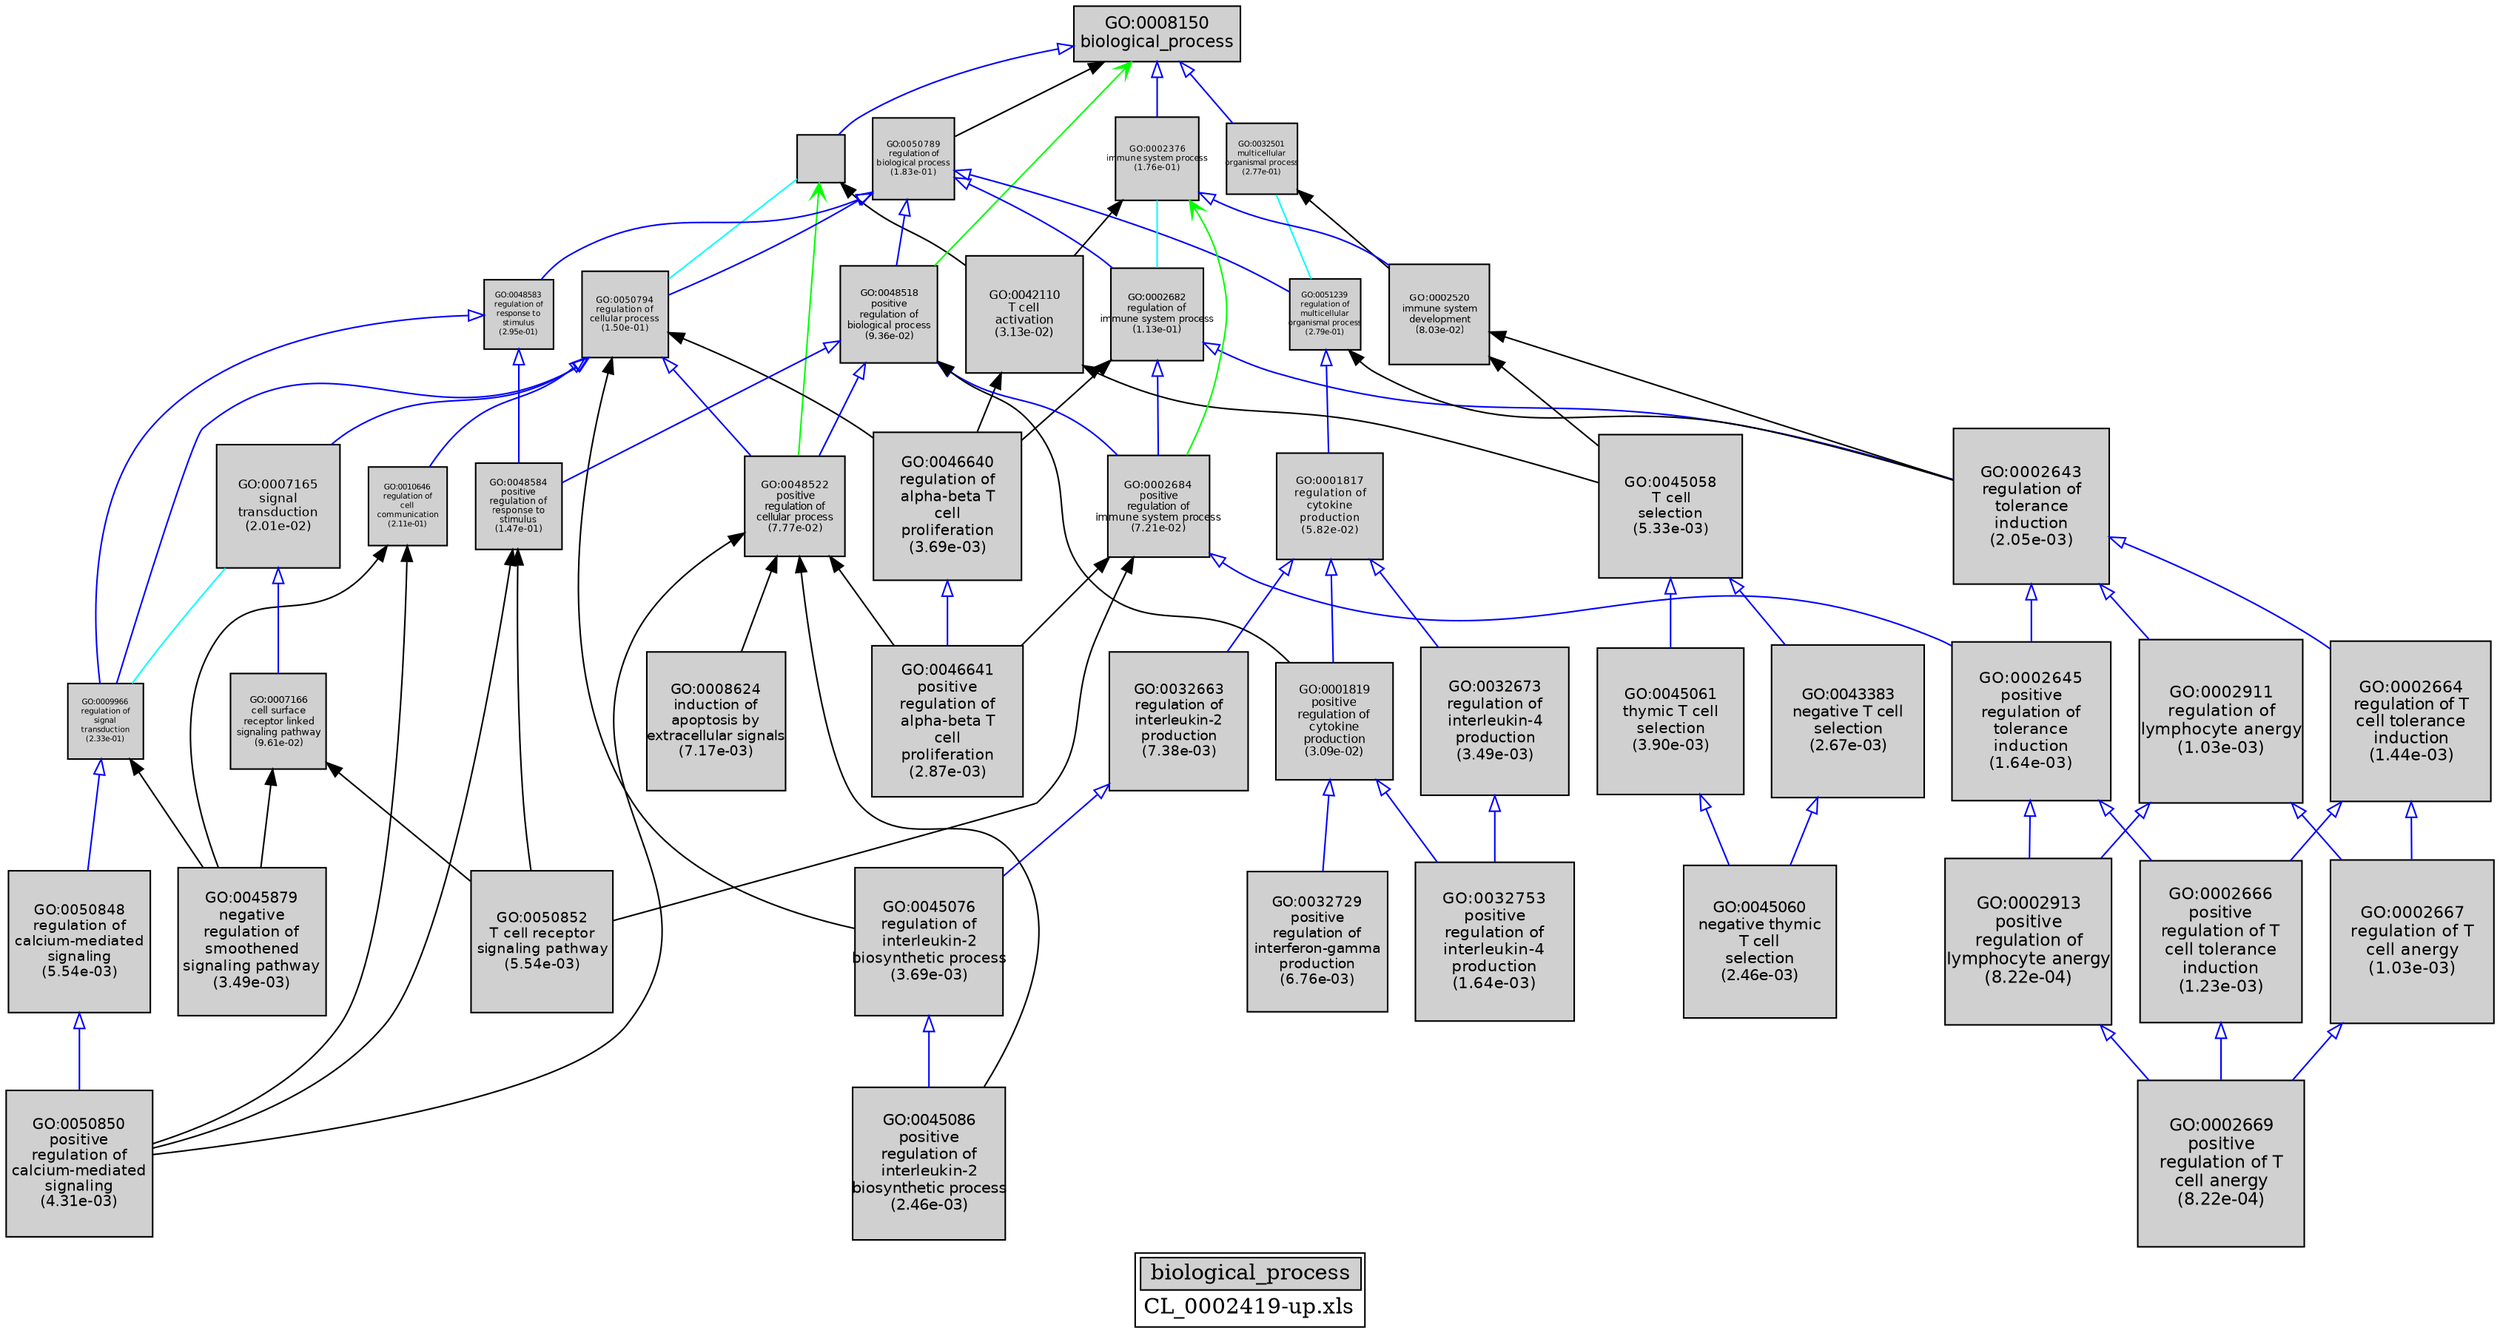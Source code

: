 digraph "biological_process" {
graph [ bgcolor = "#FFFFFF", label = <<TABLE COLOR="black" BGCOLOR="white"><TR><TD COLSPAN="2" BGCOLOR="#D0D0D0"><FONT COLOR="black">biological_process</FONT></TD></TR><TR><TD BORDER="0">CL_0002419-up.xls</TD></TR></TABLE>> ];
node [ fontname = "Helvetica" ];

subgraph "nodes" {

node [ style = "filled", fixedsize = "true", width = 1, shape = "box", fontsize = 9, fillcolor = "#D0D0D0", fontcolor = "black", color = "black" ];

"GO:0002682" [ URL = "#GO:0002682", label = <<TABLE BORDER="0"><TR><TD>GO:0002682<BR/>regulation of<BR/>immune system process<BR/>(1.13e-01)</TD></TR></TABLE>>, width = 0.83520094185, shape = "box", fontsize = 6.01344678132, height = 0.83520094185 ];
"GO:0046640" [ URL = "#GO:0046640", label = <<TABLE BORDER="0"><TR><TD>GO:0046640<BR/>regulation of<BR/>alpha-beta T<BR/>cell<BR/>proliferation<BR/>(3.69e-03)</TD></TR></TABLE>>, width = 1.33269165657, shape = "box", fontsize = 9.59537992732, height = 1.33269165657 ];
"GO:0002684" [ URL = "#GO:0002684", label = <<TABLE BORDER="0"><TR><TD>GO:0002684<BR/>positive<BR/>regulation of<BR/>immune system process<BR/>(7.21e-02)</TD></TR></TABLE>>, width = 0.91593088539, shape = "box", fontsize = 6.59470237481, height = 0.91593088539 ];
"GO:0009987" [ URL = "#GO:0009987", label = "", width = 0.428892569853, shape = "box", height = 0.428892569853 ];
"GO:0002664" [ URL = "#GO:0002664", label = <<TABLE BORDER="0"><TR><TD>GO:0002664<BR/>regulation of T<BR/>cell tolerance<BR/>induction<BR/>(1.44e-03)</TD></TR></TABLE>>, width = 1.44000626236, shape = "box", fontsize = 10.368045089, height = 1.44000626236 ];
"GO:0046641" [ URL = "#GO:0046641", label = <<TABLE BORDER="0"><TR><TD>GO:0046641<BR/>positive<BR/>regulation of<BR/>alpha-beta T<BR/>cell<BR/>proliferation<BR/>(2.87e-03)</TD></TR></TABLE>>, width = 1.36206462531, shape = "box", fontsize = 9.80686530226, height = 1.36206462531 ];
"GO:0001817" [ URL = "#GO:0001817", label = <<TABLE BORDER="0"><TR><TD>GO:0001817<BR/>regulation of<BR/>cytokine<BR/>production<BR/>(5.82e-02)</TD></TR></TABLE>>, width = 0.952181318928, shape = "box", fontsize = 6.85570549628, height = 0.952181318928 ];
"GO:0032753" [ URL = "#GO:0032753", label = <<TABLE BORDER="0"><TR><TD>GO:0032753<BR/>positive<BR/>regulation of<BR/>interleukin-4<BR/>production<BR/>(1.64e-03)</TD></TR></TABLE>>, width = 1.42532003746, shape = "box", fontsize = 10.2623042697, height = 1.42532003746 ];
"GO:0032501" [ URL = "#GO:0032501", label = <<TABLE BORDER="0"><TR><TD>GO:0032501<BR/>multicellular<BR/>organismal process<BR/>(2.77e-01)</TD></TR></TABLE>>, width = 0.644153245121, shape = "box", fontsize = 5.0, height = 0.644153245121 ];
"GO:0045879" [ URL = "#GO:0045879", label = <<TABLE BORDER="0"><TR><TD>GO:0045879<BR/>negative<BR/>regulation of<BR/>smoothened<BR/>signaling pathway<BR/>(3.49e-03)</TD></TR></TABLE>>, width = 1.33942804509, shape = "box", fontsize = 9.64388192463, height = 1.33942804509 ];
"GO:0032673" [ URL = "#GO:0032673", label = <<TABLE BORDER="0"><TR><TD>GO:0032673<BR/>regulation of<BR/>interleukin-4<BR/>production<BR/>(3.49e-03)</TD></TR></TABLE>>, width = 1.33942804509, shape = "box", fontsize = 9.64388192463, height = 1.33942804509 ];
"GO:0045061" [ URL = "#GO:0045061", label = <<TABLE BORDER="0"><TR><TD>GO:0045061<BR/>thymic T cell<BR/>selection<BR/>(3.90e-03)</TD></TR></TABLE>>, width = 1.32628853117, shape = "box", fontsize = 9.54927742445, height = 1.32628853117 ];
"GO:0007166" [ URL = "#GO:0007166", label = <<TABLE BORDER="0"><TR><TD>GO:0007166<BR/>cell surface<BR/>receptor linked<BR/>signaling pathway<BR/>(9.61e-02)</TD></TR></TABLE>>, width = 0.865186100444, shape = "box", fontsize = 6.22933992319, height = 0.865186100444 ];
"GO:0008624" [ URL = "#GO:0008624", label = <<TABLE BORDER="0"><TR><TD>GO:0008624<BR/>induction of<BR/>apoptosis by<BR/>extracellular signals<BR/>(7.17e-03)</TD></TR></TABLE>>, width = 1.25170580869, shape = "box", fontsize = 9.0122818226, height = 1.25170580869 ];
"GO:0002911" [ URL = "#GO:0002911", label = <<TABLE BORDER="0"><TR><TD>GO:0002911<BR/>regulation of<BR/>lymphocyte anergy<BR/>(1.03e-03)</TD></TR></TABLE>>, width = 1.47636867897, shape = "box", fontsize = 10.6298544886, height = 1.47636867897 ];
"GO:0002520" [ URL = "#GO:0002520", label = <<TABLE BORDER="0"><TR><TD>GO:0002520<BR/>immune system<BR/>development<BR/>(8.03e-02)</TD></TR></TABLE>>, width = 0.897246561204, shape = "box", fontsize = 6.46017524067, height = 0.897246561204 ];
"GO:0048583" [ URL = "#GO:0048583", label = <<TABLE BORDER="0"><TR><TD>GO:0048583<BR/>regulation of<BR/>response to<BR/>stimulus<BR/>(2.95e-01)</TD></TR></TABLE>>, width = 0.628716207654, shape = "box", fontsize = 5.0, height = 0.628716207654 ];
"GO:0009966" [ URL = "#GO:0009966", label = <<TABLE BORDER="0"><TR><TD>GO:0009966<BR/>regulation of<BR/>signal<BR/>transduction<BR/>(2.33e-01)</TD></TR></TABLE>>, width = 0.685362297127, shape = "box", fontsize = 5.0, height = 0.685362297127 ];
"GO:0002913" [ URL = "#GO:0002913", label = <<TABLE BORDER="0"><TR><TD>GO:0002913<BR/>positive<BR/>regulation of<BR/>lymphocyte anergy<BR/>(8.22e-04)</TD></TR></TABLE>>, width = 1.5, shape = "box", fontsize = 10.8, height = 1.5 ];
"GO:0010646" [ URL = "#GO:0010646", label = <<TABLE BORDER="0"><TR><TD>GO:0010646<BR/>regulation of<BR/>cell<BR/>communication<BR/>(2.11e-01)</TD></TR></TABLE>>, width = 0.70736356813, shape = "box", fontsize = 5.09301769053, height = 0.70736356813 ];
"GO:0051239" [ URL = "#GO:0051239", label = <<TABLE BORDER="0"><TR><TD>GO:0051239<BR/>regulation of<BR/>multicellular<BR/>organismal process<BR/>(2.79e-01)</TD></TR></TABLE>>, width = 0.642046627569, shape = "box", fontsize = 5.0, height = 0.642046627569 ];
"GO:0008150" [ URL = "#GO:0008150", label = <<TABLE BORDER="0"><TR><TD>GO:0008150<BR/>biological_process</TD></TR></TABLE>>, width = 1.5, shape = "box", fontsize = 10.8 ];
"GO:0007165" [ URL = "#GO:0007165", label = <<TABLE BORDER="0"><TR><TD>GO:0007165<BR/>signal<BR/>transduction<BR/>(2.01e-02)</TD></TR></TABLE>>, width = 1.11455609667, shape = "box", fontsize = 8.02480389605, height = 1.11455609667 ];
"GO:0050789" [ URL = "#GO:0050789", label = <<TABLE BORDER="0"><TR><TD>GO:0050789<BR/>regulation of<BR/>biological process<BR/>(1.83e-01)</TD></TR></TABLE>>, width = 0.739074666397, shape = "box", fontsize = 5.32133759806, height = 0.739074666397 ];
"GO:0002643" [ URL = "#GO:0002643", label = <<TABLE BORDER="0"><TR><TD>GO:0002643<BR/>regulation of<BR/>tolerance<BR/>induction<BR/>(2.05e-03)</TD></TR></TABLE>>, width = 1.40043681882, shape = "box", fontsize = 10.0831450955, height = 1.40043681882 ];
"GO:0042110" [ URL = "#GO:0042110", label = <<TABLE BORDER="0"><TR><TD>GO:0042110<BR/>T cell<BR/>activation<BR/>(3.13e-02)</TD></TR></TABLE>>, width = 1.04985367438, shape = "box", fontsize = 7.55894645554, height = 1.04985367438 ];
"GO:0032663" [ URL = "#GO:0032663", label = <<TABLE BORDER="0"><TR><TD>GO:0032663<BR/>regulation of<BR/>interleukin-2<BR/>production<BR/>(7.38e-03)</TD></TR></TABLE>>, width = 1.24816135517, shape = "box", fontsize = 8.98676175723, height = 1.24816135517 ];
"GO:0002645" [ URL = "#GO:0002645", label = <<TABLE BORDER="0"><TR><TD>GO:0002645<BR/>positive<BR/>regulation of<BR/>tolerance<BR/>induction<BR/>(1.64e-03)</TD></TR></TABLE>>, width = 1.42532003746, shape = "box", fontsize = 10.2623042697, height = 1.42532003746 ];
"GO:0043383" [ URL = "#GO:0043383", label = <<TABLE BORDER="0"><TR><TD>GO:0043383<BR/>negative T cell<BR/>selection<BR/>(2.67e-03)</TD></TR></TABLE>>, width = 1.37060741073, shape = "box", fontsize = 9.86837335724, height = 1.37060741073 ];
"GO:0048522" [ URL = "#GO:0048522", label = <<TABLE BORDER="0"><TR><TD>GO:0048522<BR/>positive<BR/>regulation of<BR/>cellular process<BR/>(7.77e-02)</TD></TR></TABLE>>, width = 0.903112803797, shape = "box", fontsize = 6.50241218733, height = 0.903112803797 ];
"GO:0045060" [ URL = "#GO:0045060", label = <<TABLE BORDER="0"><TR><TD>GO:0045060<BR/>negative thymic<BR/>T cell<BR/>selection<BR/>(2.46e-03)</TD></TR></TABLE>>, width = 1.37977553485, shape = "box", fontsize = 9.93438385094, height = 1.37977553485 ];
"GO:0002376" [ URL = "#GO:0002376", label = <<TABLE BORDER="0"><TR><TD>GO:0002376<BR/>immune system process<BR/>(1.76e-01)</TD></TR></TABLE>>, width = 0.746519685437, shape = "box", fontsize = 5.37494173515, height = 0.746519685437 ];
"GO:0050848" [ URL = "#GO:0050848", label = <<TABLE BORDER="0"><TR><TD>GO:0050848<BR/>regulation of<BR/>calcium-mediated<BR/>signaling<BR/>(5.54e-03)</TD></TR></TABLE>>, width = 1.28390747571, shape = "box", fontsize = 9.2441338251, height = 1.28390747571 ];
"GO:0050852" [ URL = "#GO:0050852", label = <<TABLE BORDER="0"><TR><TD>GO:0050852<BR/>T cell receptor<BR/>signaling pathway<BR/>(5.54e-03)</TD></TR></TABLE>>, width = 1.28390747571, shape = "box", fontsize = 9.2441338251, height = 1.28390747571 ];
"GO:0050794" [ URL = "#GO:0050794", label = <<TABLE BORDER="0"><TR><TD>GO:0050794<BR/>regulation of<BR/>cellular process<BR/>(1.50e-01)</TD></TR></TABLE>>, width = 0.779612780298, shape = "box", fontsize = 5.61321201814, height = 0.779612780298 ];
"GO:0045058" [ URL = "#GO:0045058", label = <<TABLE BORDER="0"><TR><TD>GO:0045058<BR/>T cell<BR/>selection<BR/>(5.33e-03)</TD></TR></TABLE>>, width = 1.28852486185, shape = "box", fontsize = 9.2773790053, height = 1.28852486185 ];
"GO:0048518" [ URL = "#GO:0048518", label = <<TABLE BORDER="0"><TR><TD>GO:0048518<BR/>positive<BR/>regulation of<BR/>biological process<BR/>(9.36e-02)</TD></TR></TABLE>>, width = 0.870037931986, shape = "box", fontsize = 6.2642731103, height = 0.870037931986 ];
"GO:0002667" [ URL = "#GO:0002667", label = <<TABLE BORDER="0"><TR><TD>GO:0002667<BR/>regulation of T<BR/>cell anergy<BR/>(1.03e-03)</TD></TR></TABLE>>, width = 1.47636867897, shape = "box", fontsize = 10.6298544886, height = 1.47636867897 ];
"GO:0002666" [ URL = "#GO:0002666", label = <<TABLE BORDER="0"><TR><TD>GO:0002666<BR/>positive<BR/>regulation of T<BR/>cell tolerance<BR/>induction<BR/>(1.23e-03)</TD></TR></TABLE>>, width = 1.45677730615, shape = "box", fontsize = 10.4887966043, height = 1.45677730615 ];
"GO:0045076" [ URL = "#GO:0045076", label = <<TABLE BORDER="0"><TR><TD>GO:0045076<BR/>regulation of<BR/>interleukin-2<BR/>biosynthetic process<BR/>(3.69e-03)</TD></TR></TABLE>>, width = 1.33269165657, shape = "box", fontsize = 9.59537992732, height = 1.33269165657 ];
"GO:0002669" [ URL = "#GO:0002669", label = <<TABLE BORDER="0"><TR><TD>GO:0002669<BR/>positive<BR/>regulation of T<BR/>cell anergy<BR/>(8.22e-04)</TD></TR></TABLE>>, width = 1.5, shape = "box", fontsize = 10.8, height = 1.5 ];
"GO:0050850" [ URL = "#GO:0050850", label = <<TABLE BORDER="0"><TR><TD>GO:0050850<BR/>positive<BR/>regulation of<BR/>calcium-mediated<BR/>signaling<BR/>(4.31e-03)</TD></TR></TABLE>>, width = 1.31435466139, shape = "box", fontsize = 9.46335356198, height = 1.31435466139 ];
"GO:0048584" [ URL = "#GO:0048584", label = <<TABLE BORDER="0"><TR><TD>GO:0048584<BR/>positive<BR/>regulation of<BR/>response to<BR/>stimulus<BR/>(1.47e-01)</TD></TR></TABLE>>, width = 0.784119590546, shape = "box", fontsize = 5.64566105193, height = 0.784119590546 ];
"GO:0032729" [ URL = "#GO:0032729", label = <<TABLE BORDER="0"><TR><TD>GO:0032729<BR/>positive<BR/>regulation of<BR/>interferon-gamma<BR/>production<BR/>(6.76e-03)</TD></TR></TABLE>>, width = 1.2590776835, shape = "box", fontsize = 9.06535932123, height = 1.2590776835 ];
"GO:0001819" [ URL = "#GO:0001819", label = <<TABLE BORDER="0"><TR><TD>GO:0001819<BR/>positive<BR/>regulation of<BR/>cytokine<BR/>production<BR/>(3.09e-02)</TD></TR></TABLE>>, width = 1.051794195, shape = "box", fontsize = 7.57291820403, height = 1.051794195 ];
"GO:0045086" [ URL = "#GO:0045086", label = <<TABLE BORDER="0"><TR><TD>GO:0045086<BR/>positive<BR/>regulation of<BR/>interleukin-2<BR/>biosynthetic process<BR/>(2.46e-03)</TD></TR></TABLE>>, width = 1.37977553485, shape = "box", fontsize = 9.93438385094, height = 1.37977553485 ];
}
subgraph "edges" {


edge [ dir = "back", weight = 1 ];
subgraph "regulates" {


edge [ color = "cyan", arrowtail = "none" ];
subgraph "positive" {


edge [ color = "green", arrowtail = "vee" ];
"GO:0002376" -> "GO:0002684";
"GO:0009987" -> "GO:0048522";
"GO:0008150" -> "GO:0048518";
}
subgraph "negative" {


edge [ color = "red", arrowtail = "tee" ];
}
"GO:0009987" -> "GO:0050794";
"GO:0032501" -> "GO:0051239";
"GO:0002376" -> "GO:0002682";
"GO:0007165" -> "GO:0009966";
}
subgraph "part_of" {


edge [ color = "purple", arrowtail = "diamond", weight = 2.5 ];
}
subgraph "is_a" {


edge [ color = "blue", arrowtail = "empty", weight = 5.0 ];
"GO:0045058" -> "GO:0043383";
"GO:0050789" -> "GO:0050794";
"GO:0045061" -> "GO:0045060";
"GO:0002376" -> "GO:0002520";
"GO:0048583" -> "GO:0009966";
"GO:0008150" -> "GO:0032501";
"GO:0050789" -> "GO:0051239";
"GO:0002913" -> "GO:0002669";
"GO:0050789" -> "GO:0048583";
"GO:0048518" -> "GO:0048584";
"GO:0002682" -> "GO:0002684";
"GO:0046640" -> "GO:0046641";
"GO:0008150" -> "GO:0002376";
"GO:0048583" -> "GO:0048584";
"GO:0001817" -> "GO:0032663";
"GO:0002911" -> "GO:0002913";
"GO:0002667" -> "GO:0002669";
"GO:0002664" -> "GO:0002666";
"GO:0001819" -> "GO:0032729";
"GO:0045058" -> "GO:0045061";
"GO:0050794" -> "GO:0007165";
"GO:0050794" -> "GO:0010646";
"GO:0001817" -> "GO:0001819";
"GO:0002643" -> "GO:0002911";
"GO:0002682" -> "GO:0002643";
"GO:0002643" -> "GO:0002645";
"GO:0001817" -> "GO:0032673";
"GO:0002911" -> "GO:0002667";
"GO:0002664" -> "GO:0002667";
"GO:0002643" -> "GO:0002664";
"GO:0050794" -> "GO:0009966";
"GO:0050848" -> "GO:0050850";
"GO:0051239" -> "GO:0001817";
"GO:0048518" -> "GO:0048522";
"GO:0002645" -> "GO:0002913";
"GO:0050789" -> "GO:0048518";
"GO:0007165" -> "GO:0007166";
"GO:0002684" -> "GO:0002645";
"GO:0032673" -> "GO:0032753";
"GO:0043383" -> "GO:0045060";
"GO:0050789" -> "GO:0002682";
"GO:0048518" -> "GO:0002684";
"GO:0045076" -> "GO:0045086";
"GO:0032663" -> "GO:0045076";
"GO:0002645" -> "GO:0002666";
"GO:0008150" -> "GO:0009987";
"GO:0001819" -> "GO:0032753";
"GO:0050794" -> "GO:0048522";
"GO:0009966" -> "GO:0050848";
"GO:0002666" -> "GO:0002669";
}
"GO:0050794" -> "GO:0046640";
"GO:0009966" -> "GO:0045879";
"GO:0002684" -> "GO:0050852";
"GO:0048522" -> "GO:0050850";
"GO:0048584" -> "GO:0050852";
"GO:0048522" -> "GO:0045086";
"GO:0002376" -> "GO:0042110";
"GO:0050794" -> "GO:0045076";
"GO:0009987" -> "GO:0042110";
"GO:0008150" -> "GO:0050789";
"GO:0042110" -> "GO:0046640";
"GO:0042110" -> "GO:0045058";
"GO:0048518" -> "GO:0001819";
"GO:0010646" -> "GO:0050850";
"GO:0048522" -> "GO:0008624";
"GO:0051239" -> "GO:0002643";
"GO:0007166" -> "GO:0050852";
"GO:0007166" -> "GO:0045879";
"GO:0010646" -> "GO:0045879";
"GO:0002684" -> "GO:0046641";
"GO:0048584" -> "GO:0050850";
"GO:0032501" -> "GO:0002520";
"GO:0002520" -> "GO:0002643";
"GO:0048522" -> "GO:0046641";
"GO:0002520" -> "GO:0045058";
"GO:0002682" -> "GO:0046640";
}
}
